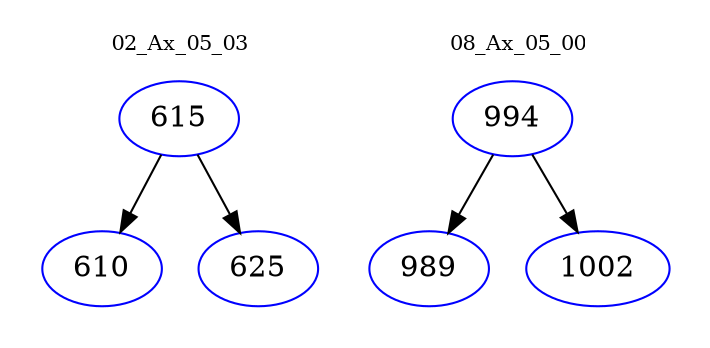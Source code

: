 digraph{
subgraph cluster_0 {
color = white
label = "02_Ax_05_03";
fontsize=10;
T0_615 [label="615", color="blue"]
T0_615 -> T0_610 [color="black"]
T0_610 [label="610", color="blue"]
T0_615 -> T0_625 [color="black"]
T0_625 [label="625", color="blue"]
}
subgraph cluster_1 {
color = white
label = "08_Ax_05_00";
fontsize=10;
T1_994 [label="994", color="blue"]
T1_994 -> T1_989 [color="black"]
T1_989 [label="989", color="blue"]
T1_994 -> T1_1002 [color="black"]
T1_1002 [label="1002", color="blue"]
}
}
